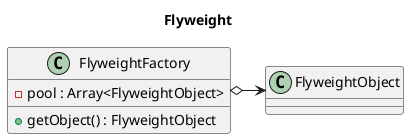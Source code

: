 @startuml
title Flyweight

class FlyweightFactory {
  - pool : Array<FlyweightObject>
  + getObject() : FlyweightObject
}

class FlyweightObject {
}

FlyweightFactory o-r-> FlyweightObject

@enduml